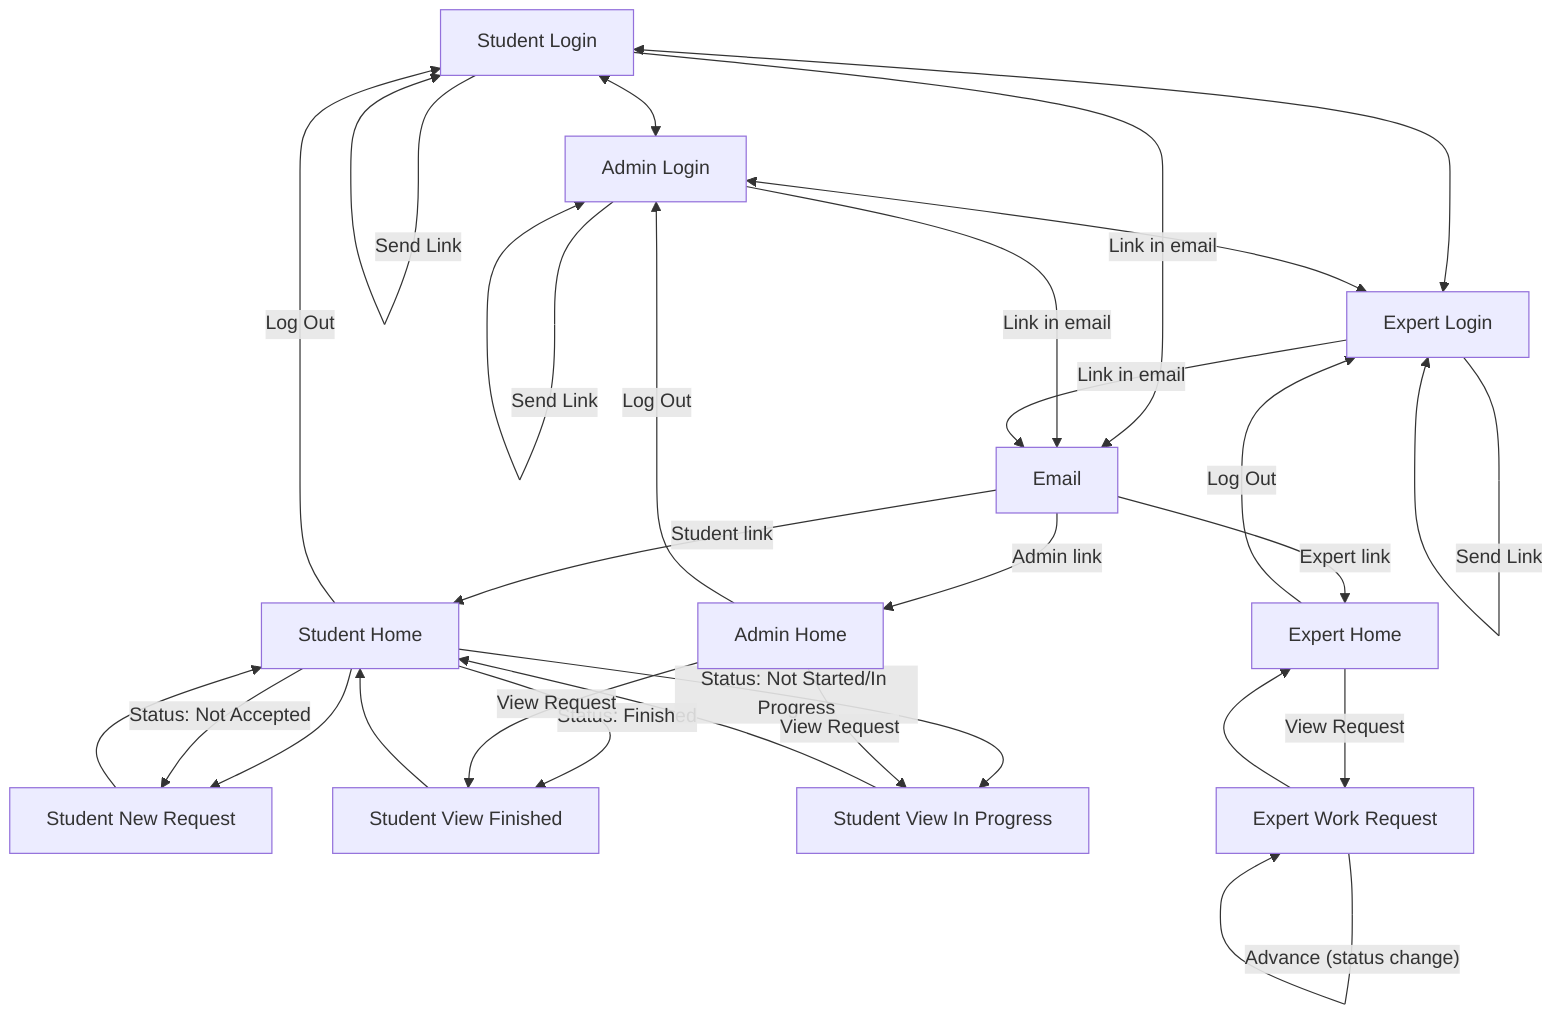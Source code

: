 graph TD
    SL["Student Login"]
    AL["Admin Login"]
    EL["Expert Login"]
    EM["Email"]
    
    SH["Student Home"]
    AH["Admin Home"]
    EH["Expert Home"]
    
    SNR["Student New Request"]
    SVF["Student View Finished"]
    SVI["Student View In Progress"]
    EWR["Expert Work Request"]

    %% Login page interconnections
    SL <--> AL
    SL <--> EL
    AL <--> EL
    
    %% Send Link flows
    SL -- "Send Link" --> SL
    AL -- "Send Link" --> AL
    EL -- "Send Link" --> EL
    
    %% Email flows
    SL -- "Link in email" --> EM
    AL -- "Link in email" --> EM
    EL -- "Link in email" --> EM
    
    EM -- "Student link" --> SH
    EM -- "Admin link" --> AH
    EM -- "Expert link" --> EH
    
    %% Student Home flows
    SH --> SNR
    SH -- "Status: Finished" --> SVF
    SH -- "Status: Not Started/In Progress" --> SVI
    SH -- "Status: Not Accepted" --> SNR
    
    %% Return to Home flows
    SNR --> SH
    SVF --> SH
    SVI --> SH
    
    %% Expert flows
    EH -- "View Request" --> EWR
    EWR --> EH
    
    %% Admin flows
    AH -- "View Request" --> SVF
    AH -- "View Request" --> SVI
    
    %% Logout flows
    SH -- "Log Out" --> SL
    AH -- "Log Out" --> AL
    EH -- "Log Out" --> EL
    
    %% Status change (same page)
    EWR -- "Advance (status change)" --> EWR